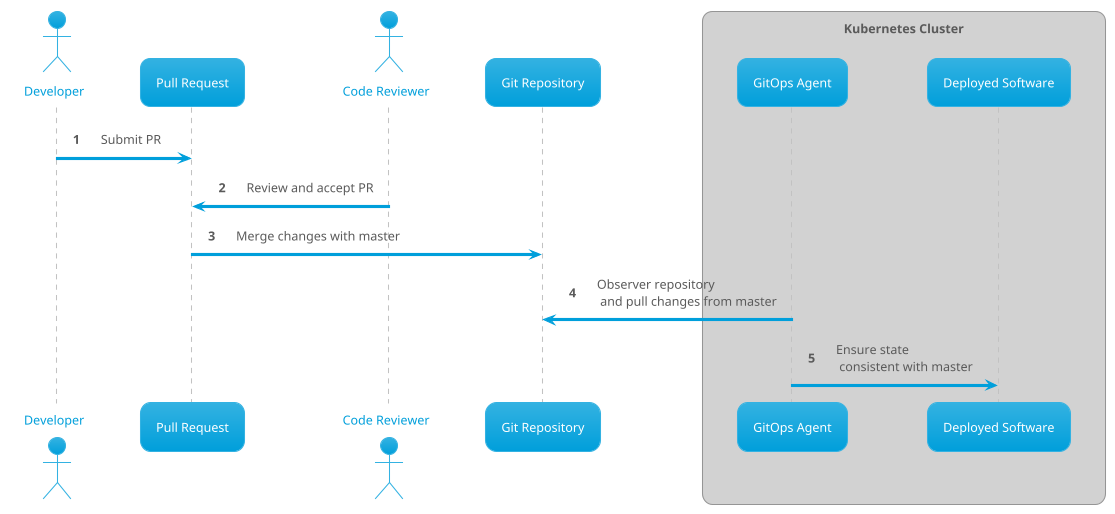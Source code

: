@startuml GitOps Flow
!theme bluegray
autonumber
actor "Developer" as dev

participant "Pull Request" as pr
actor "Code Reviewer" as rev
participant "Git Repository" as git

box "Kubernetes Cluster"
    participant "GitOps Agent" as agent
    participant "Deployed Software" as soft
end box


dev -> pr: Submit PR
rev -> pr: Review and accept PR
pr -> git: Merge changes with master
agent -> git: Observer repository\n and pull changes from master
agent -> soft: Ensure state\n consistent with master


@enduml